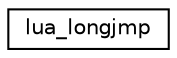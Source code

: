 digraph "Graphical Class Hierarchy"
{
  edge [fontname="Helvetica",fontsize="10",labelfontname="Helvetica",labelfontsize="10"];
  node [fontname="Helvetica",fontsize="10",shape=record];
  rankdir="LR";
  Node1 [label="lua_longjmp",height=0.2,width=0.4,color="black", fillcolor="white", style="filled",URL="$structlua__longjmp.html"];
}
